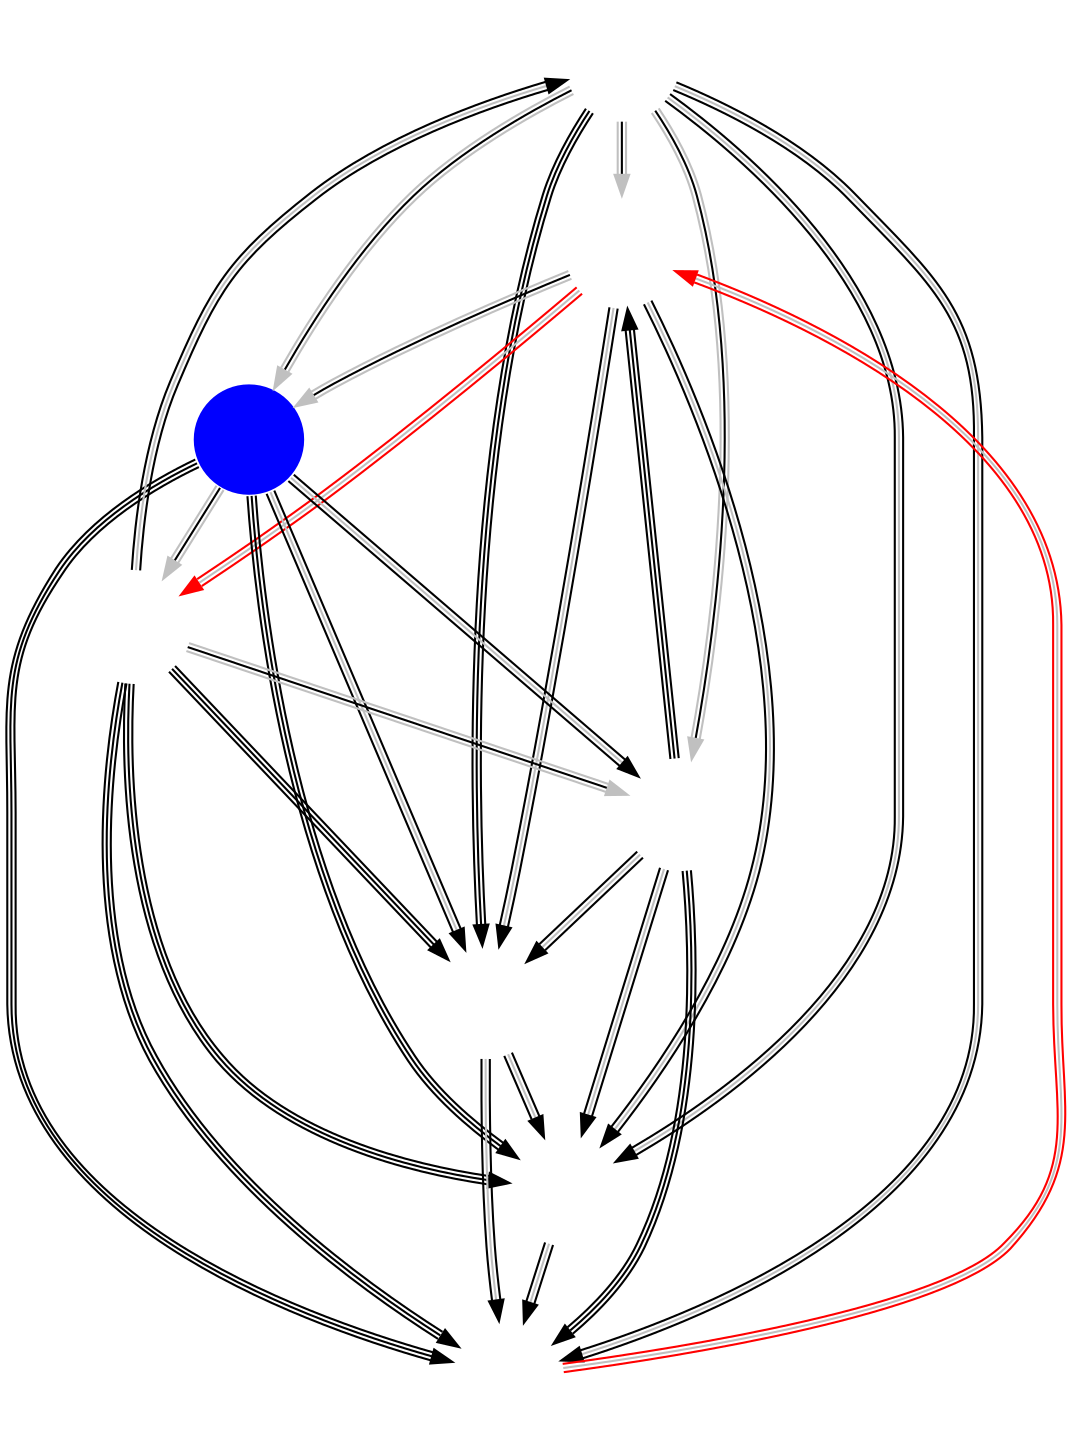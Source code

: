 digraph NA {
	node [shape=circle fixedsize=true width=.75 label="" color="white"];
	imagepath="logos/";
	GFE	[ image="gale-force-esports.png" ];
	NT	[ image="no-tomorrow.png" ];
	TS	[ image="tempo-storm.png" style=filled fillcolor=blue ];
	TF	[ image="team-freedom.png" ];
	R2E	[ image="roll20.png" ];
	SSS	[ image="superstars.png" ];
	NVT	[ image="naventic.png" ];
	EID	[ image="even-in-death.png" ];

	/* Phase 1 Aggregates */
//	GFE	->	NT	[ color="lightgray:lightgray" ]
//	GFE	->	TS	[ color="lightgray" ]
//	GFE	->	TF	[ color="lightgray:lightgray" ]
//	R2E	->	GFE	[ color="lightgray" ]
//	GFE	->	SSS	[ color="lightgray:lightgray:lightgray" ]
//	GFE	->	NVT	[ color="lightgray:lightgray:lightgray" ]
//	TS	->	NT	[ color="lightgray:lightgray:lightgray" ]
//	TF	->	NT	[ color="lightgray" ]
//	R2E	->	NT	[ color="lightgray:lightgray" ]
//	SSS	->	NT	[ color="lightgray:lightgray" ]
//	NT	->	NVT	[ color="lightgray" ]
//	TS	->	TF	[ color="lightgray:lightgray" constraint="false" ]
//	TS	->	R2E	[ color="lightgray" ]
//	TS	->	SSS	[ color="lightgray:lightgray" ]
//	TS	->	NVT	[ color="lightgray" ]
//	R2E	->	TF	[ color="lightgray:lightgray:lightgray" ]
//	TF	->	SSS	[ color="lightgray" ]
//	TF	->	NVT	[ color="lightgray:lightgray:lightgray" ]
//	R2E	->	SSS	[ color="lightgray:lightgray:lightgray" ]
//	R2E	->	NVT	[ color="lightgray:lightgray:lightgray" ]
//	SSS	->	NVT	[ color="lightgray:lightgray" ]

	/* Phase 2 Group stage 1 - Round 1 */
	NT	->	SSS	[ color="black:gray:black" ]
	TF	->	EID	[ color="black:black:black" ]
	NT	->	TF	[ /*color="black:gray:black"*/ color="red:gray:red" constraint="false" ]
	GFE	->	NVT	[ color="black:gray:black" ]
	GFE	->	R2E	[ color="gray:black:gray" ]
	TS	->	EID	[ color="black:black:black" ]

	/* Phase 2 Group stage 1 - Round 2 */
	GFE	->	TS	[ color="gray:black:gray" ]
	R2E	->	NVT	[ color="black:gray:black" ]
	SSS	->	EID	[ color="black:gray:black" ]
	TF	->	NVT	[ color="black:black:black" ]
	NT	->	TS	[ color="gray:black:gray" ]
	R2E	->	SSS	[ color="black:gray:black" ]

	/* Phase 2 Group stage 1 - Round 3 */
	GFE	->	NT	[ color="gray:black:gray" ]
	TF	->	SSS	[ color="black:black:black" ]
	TS	->	NVT	[ color="black:black:black" ]
	R2E	->	EID	[ color="black:black:black" ]
	TF	->	GFE	[ color="black:gray:black" ]
	TS	->	SSS	[ color="black:gray:black" ]

	/* Phase 2 Group stage 1 - Round 4 */
	NT	->	NVT	[ color="black:gray:black" ]
	TF	->	R2E	[ color="gray:black:gray" ]
	TS	->	R2E	[ color="black:gray:black" ]
	GFE	->	EID	[ color="black:gray:black" ]
	EID	->	NT	[ /*color="black:gray:black"*/ color="red:gray:red" constraint="false" ]
	SSS	->	NVT	[ color="black:gray:black" ]

	/* Phase 2 Group stage 1 - Round 5 */
	R2E	->	NT	[ color="black:black:black" ]
	GFE	->	SSS	[ color="black:black:black" ]
	NVT	->	EID	[ color="black:gray:black" ]
	TS	->	TF	[ color="gray:black:gray" ]

	edge [ color="gray" dir="none" constraint="false" style="dashed"]
	
}
